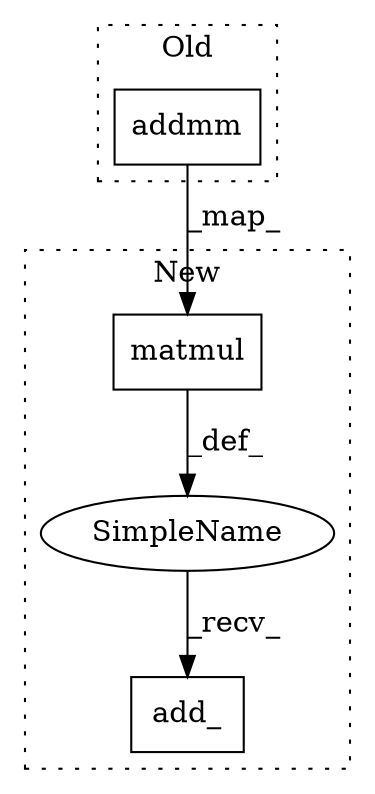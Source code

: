 digraph G {
subgraph cluster0 {
1 [label="addmm" a="32" s="3786,3840" l="6,1" shape="box"];
label = "Old";
style="dotted";
}
subgraph cluster1 {
2 [label="matmul" a="32" s="3875,3907" l="7,1" shape="box"];
3 [label="SimpleName" a="42" s="" l="" shape="ellipse"];
4 [label="add_" a="32" s="3909,3936" l="5,1" shape="box"];
label = "New";
style="dotted";
}
1 -> 2 [label="_map_"];
2 -> 3 [label="_def_"];
3 -> 4 [label="_recv_"];
}